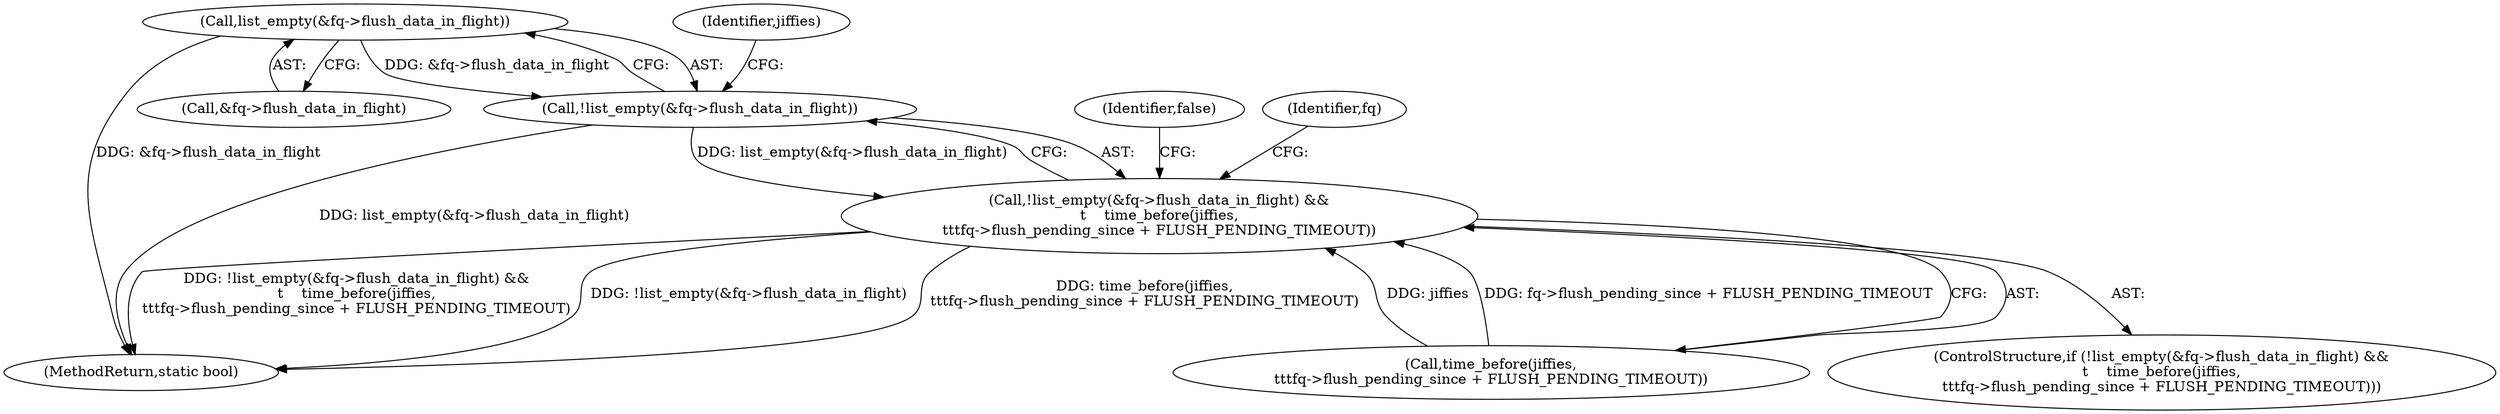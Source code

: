 digraph "0_linux_0048b4837affd153897ed1222283492070027aa9@pointer" {
"1000141" [label="(Call,list_empty(&fq->flush_data_in_flight))"];
"1000140" [label="(Call,!list_empty(&fq->flush_data_in_flight))"];
"1000139" [label="(Call,!list_empty(&fq->flush_data_in_flight) &&\n\t    time_before(jiffies,\n\t\t\tfq->flush_pending_since + FLUSH_PENDING_TIMEOUT))"];
"1000154" [label="(Identifier,false)"];
"1000146" [label="(Call,time_before(jiffies,\n\t\t\tfq->flush_pending_since + FLUSH_PENDING_TIMEOUT))"];
"1000147" [label="(Identifier,jiffies)"];
"1000140" [label="(Call,!list_empty(&fq->flush_data_in_flight))"];
"1000142" [label="(Call,&fq->flush_data_in_flight)"];
"1000231" [label="(MethodReturn,static bool)"];
"1000139" [label="(Call,!list_empty(&fq->flush_data_in_flight) &&\n\t    time_before(jiffies,\n\t\t\tfq->flush_pending_since + FLUSH_PENDING_TIMEOUT))"];
"1000141" [label="(Call,list_empty(&fq->flush_data_in_flight))"];
"1000138" [label="(ControlStructure,if (!list_empty(&fq->flush_data_in_flight) &&\n\t    time_before(jiffies,\n\t\t\tfq->flush_pending_since + FLUSH_PENDING_TIMEOUT)))"];
"1000157" [label="(Identifier,fq)"];
"1000141" -> "1000140"  [label="AST: "];
"1000141" -> "1000142"  [label="CFG: "];
"1000142" -> "1000141"  [label="AST: "];
"1000140" -> "1000141"  [label="CFG: "];
"1000141" -> "1000231"  [label="DDG: &fq->flush_data_in_flight"];
"1000141" -> "1000140"  [label="DDG: &fq->flush_data_in_flight"];
"1000140" -> "1000139"  [label="AST: "];
"1000147" -> "1000140"  [label="CFG: "];
"1000139" -> "1000140"  [label="CFG: "];
"1000140" -> "1000231"  [label="DDG: list_empty(&fq->flush_data_in_flight)"];
"1000140" -> "1000139"  [label="DDG: list_empty(&fq->flush_data_in_flight)"];
"1000139" -> "1000138"  [label="AST: "];
"1000139" -> "1000146"  [label="CFG: "];
"1000146" -> "1000139"  [label="AST: "];
"1000154" -> "1000139"  [label="CFG: "];
"1000157" -> "1000139"  [label="CFG: "];
"1000139" -> "1000231"  [label="DDG: time_before(jiffies,\n\t\t\tfq->flush_pending_since + FLUSH_PENDING_TIMEOUT)"];
"1000139" -> "1000231"  [label="DDG: !list_empty(&fq->flush_data_in_flight) &&\n\t    time_before(jiffies,\n\t\t\tfq->flush_pending_since + FLUSH_PENDING_TIMEOUT)"];
"1000139" -> "1000231"  [label="DDG: !list_empty(&fq->flush_data_in_flight)"];
"1000146" -> "1000139"  [label="DDG: jiffies"];
"1000146" -> "1000139"  [label="DDG: fq->flush_pending_since + FLUSH_PENDING_TIMEOUT"];
}
